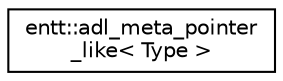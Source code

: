 digraph "Graphical Class Hierarchy"
{
 // LATEX_PDF_SIZE
  edge [fontname="Helvetica",fontsize="10",labelfontname="Helvetica",labelfontsize="10"];
  node [fontname="Helvetica",fontsize="10",shape=record];
  rankdir="LR";
  Node0 [label="entt::adl_meta_pointer\l_like\< Type \>",height=0.2,width=0.4,color="black", fillcolor="white", style="filled",URL="$structentt_1_1adl__meta__pointer__like.html",tooltip="Fake ADL based lookup function for meta pointer-like types."];
}
